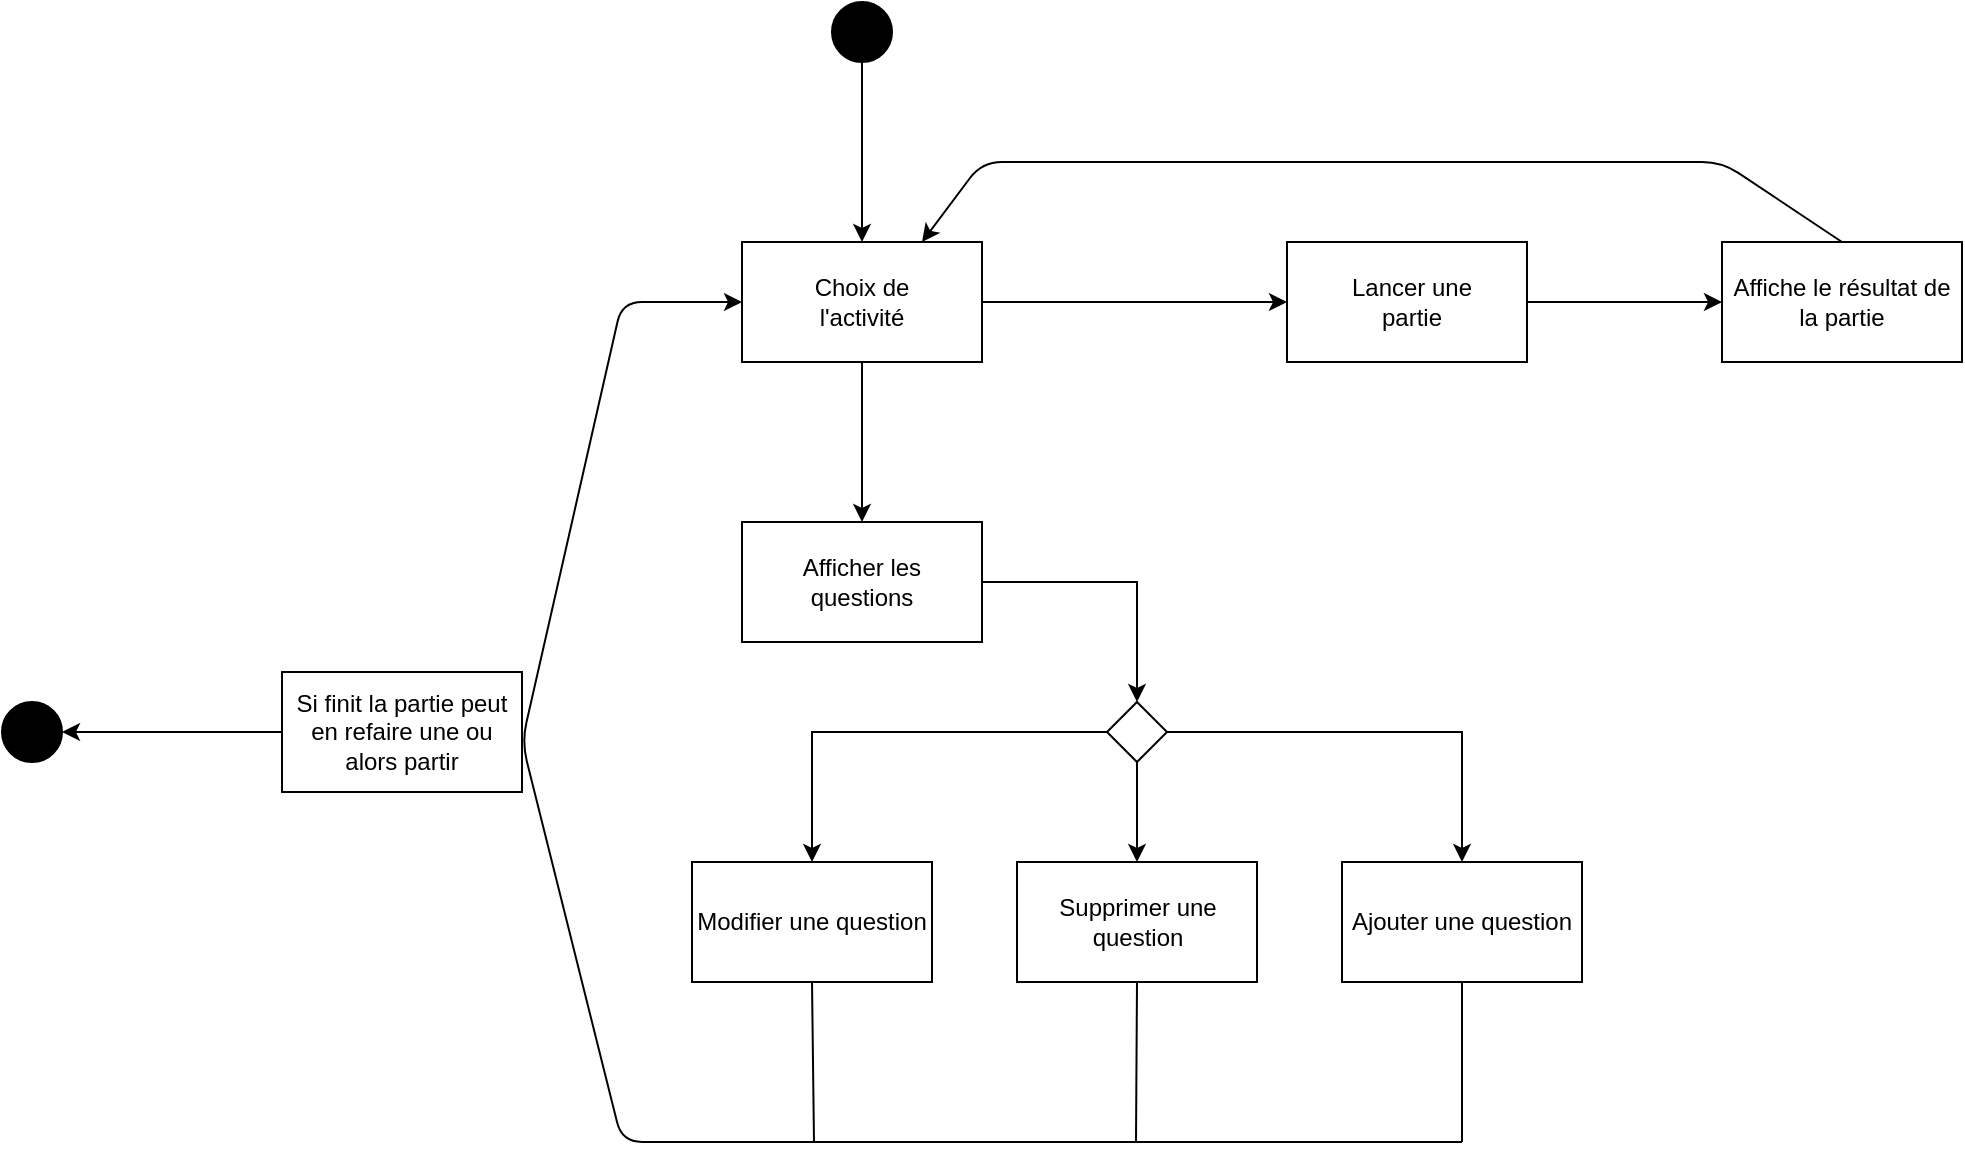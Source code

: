 <mxfile version="10.6.7" type="device"><diagram id="wfPfZRd0mril3iqNmDpd" name="Page-1"><mxGraphModel dx="2270" dy="761" grid="1" gridSize="10" guides="1" tooltips="1" connect="1" arrows="1" fold="1" page="1" pageScale="1" pageWidth="827" pageHeight="1169" math="0" shadow="0"><root><mxCell id="0"/><mxCell id="1" parent="0"/><mxCell id="E8PjY0DmSz76LBbST-l6-32" style="edgeStyle=orthogonalEdgeStyle;rounded=0;orthogonalLoop=1;jettySize=auto;html=1;exitX=0.5;exitY=1;exitDx=0;exitDy=0;entryX=0.5;entryY=0;entryDx=0;entryDy=0;" edge="1" parent="1" source="E8PjY0DmSz76LBbST-l6-22" target="E8PjY0DmSz76LBbST-l6-31"><mxGeometry relative="1" as="geometry"/></mxCell><mxCell id="E8PjY0DmSz76LBbST-l6-22" value="" style="rounded=0;whiteSpace=wrap;html=1;" vertex="1" parent="1"><mxGeometry x="140" y="140" width="120" height="60" as="geometry"/></mxCell><mxCell id="E8PjY0DmSz76LBbST-l6-23" value="Choix de l'activité" style="text;html=1;strokeColor=none;fillColor=none;align=center;verticalAlign=middle;whiteSpace=wrap;rounded=0;" vertex="1" parent="1"><mxGeometry x="165" y="155" width="70" height="30" as="geometry"/></mxCell><mxCell id="E8PjY0DmSz76LBbST-l6-29" value="Afficher les questions" style="text;html=1;align=center;verticalAlign=middle;whiteSpace=wrap;rounded=0;" vertex="1" parent="1"><mxGeometry x="165" y="295" width="70" height="30" as="geometry"/></mxCell><mxCell id="E8PjY0DmSz76LBbST-l6-24" value="" style="ellipse;whiteSpace=wrap;html=1;aspect=fixed;fillColor=#000000;" vertex="1" parent="1"><mxGeometry x="185" y="20" width="30" height="30" as="geometry"/></mxCell><mxCell id="E8PjY0DmSz76LBbST-l6-25" value="" style="endArrow=classic;html=1;exitX=0.5;exitY=1;exitDx=0;exitDy=0;entryX=0.5;entryY=0;entryDx=0;entryDy=0;" edge="1" parent="1" source="E8PjY0DmSz76LBbST-l6-24" target="E8PjY0DmSz76LBbST-l6-22"><mxGeometry width="50" height="50" relative="1" as="geometry"><mxPoint x="140" y="270" as="sourcePoint"/><mxPoint x="200" y="140" as="targetPoint"/></mxGeometry></mxCell><mxCell id="E8PjY0DmSz76LBbST-l6-26" value="" style="endArrow=classic;html=1;exitX=1;exitY=0.5;exitDx=0;exitDy=0;entryX=0;entryY=0.5;entryDx=0;entryDy=0;" edge="1" parent="1" source="E8PjY0DmSz76LBbST-l6-22" target="E8PjY0DmSz76LBbST-l6-27"><mxGeometry width="50" height="50" relative="1" as="geometry"><mxPoint x="140" y="270" as="sourcePoint"/><mxPoint x="370" y="170" as="targetPoint"/></mxGeometry></mxCell><mxCell id="E8PjY0DmSz76LBbST-l6-43" style="edgeStyle=orthogonalEdgeStyle;rounded=0;orthogonalLoop=1;jettySize=auto;html=1;exitX=1;exitY=0.5;exitDx=0;exitDy=0;entryX=0;entryY=0.5;entryDx=0;entryDy=0;" edge="1" parent="1" source="E8PjY0DmSz76LBbST-l6-27" target="E8PjY0DmSz76LBbST-l6-42"><mxGeometry relative="1" as="geometry"/></mxCell><mxCell id="E8PjY0DmSz76LBbST-l6-27" value="" style="rounded=0;whiteSpace=wrap;html=1;fillColor=#ffffff;" vertex="1" parent="1"><mxGeometry x="412.5" y="140" width="120" height="60" as="geometry"/></mxCell><mxCell id="E8PjY0DmSz76LBbST-l6-28" value="Lancer une partie" style="text;html=1;strokeColor=none;fillColor=none;align=center;verticalAlign=middle;whiteSpace=wrap;rounded=0;" vertex="1" parent="1"><mxGeometry x="430" y="160" width="90" height="20" as="geometry"/></mxCell><mxCell id="E8PjY0DmSz76LBbST-l6-37" style="edgeStyle=orthogonalEdgeStyle;rounded=0;orthogonalLoop=1;jettySize=auto;html=1;exitX=1;exitY=0.5;exitDx=0;exitDy=0;entryX=0.5;entryY=0;entryDx=0;entryDy=0;" edge="1" parent="1" source="E8PjY0DmSz76LBbST-l6-31" target="E8PjY0DmSz76LBbST-l6-36"><mxGeometry relative="1" as="geometry"/></mxCell><mxCell id="E8PjY0DmSz76LBbST-l6-31" value="" style="rounded=0;whiteSpace=wrap;html=1;fillColor=none;" vertex="1" parent="1"><mxGeometry x="140" y="280" width="120" height="60" as="geometry"/></mxCell><mxCell id="E8PjY0DmSz76LBbST-l6-33" value="Modifier une question" style="rounded=0;whiteSpace=wrap;html=1;fillColor=none;" vertex="1" parent="1"><mxGeometry x="115" y="450" width="120" height="60" as="geometry"/></mxCell><mxCell id="E8PjY0DmSz76LBbST-l6-34" value="Supprimer une question" style="rounded=0;whiteSpace=wrap;html=1;fillColor=none;" vertex="1" parent="1"><mxGeometry x="277.5" y="450" width="120" height="60" as="geometry"/></mxCell><mxCell id="E8PjY0DmSz76LBbST-l6-35" value="Ajouter une question" style="rounded=0;whiteSpace=wrap;html=1;fillColor=none;" vertex="1" parent="1"><mxGeometry x="440" y="450" width="120" height="60" as="geometry"/></mxCell><mxCell id="E8PjY0DmSz76LBbST-l6-38" style="edgeStyle=orthogonalEdgeStyle;rounded=0;orthogonalLoop=1;jettySize=auto;html=1;exitX=0;exitY=0.5;exitDx=0;exitDy=0;entryX=0.5;entryY=0;entryDx=0;entryDy=0;" edge="1" parent="1" source="E8PjY0DmSz76LBbST-l6-36" target="E8PjY0DmSz76LBbST-l6-33"><mxGeometry relative="1" as="geometry"/></mxCell><mxCell id="E8PjY0DmSz76LBbST-l6-40" style="edgeStyle=orthogonalEdgeStyle;rounded=0;orthogonalLoop=1;jettySize=auto;html=1;exitX=1;exitY=0.5;exitDx=0;exitDy=0;entryX=0.5;entryY=0;entryDx=0;entryDy=0;" edge="1" parent="1" source="E8PjY0DmSz76LBbST-l6-36" target="E8PjY0DmSz76LBbST-l6-35"><mxGeometry relative="1" as="geometry"/></mxCell><mxCell id="E8PjY0DmSz76LBbST-l6-41" style="edgeStyle=orthogonalEdgeStyle;rounded=0;orthogonalLoop=1;jettySize=auto;html=1;exitX=0.5;exitY=1;exitDx=0;exitDy=0;entryX=0.5;entryY=0;entryDx=0;entryDy=0;" edge="1" parent="1" source="E8PjY0DmSz76LBbST-l6-36" target="E8PjY0DmSz76LBbST-l6-34"><mxGeometry relative="1" as="geometry"/></mxCell><mxCell id="E8PjY0DmSz76LBbST-l6-36" value="" style="rhombus;whiteSpace=wrap;html=1;fillColor=none;" vertex="1" parent="1"><mxGeometry x="322.5" y="370" width="30" height="30" as="geometry"/></mxCell><mxCell id="E8PjY0DmSz76LBbST-l6-42" value="Affiche le résultat de la partie" style="rounded=0;whiteSpace=wrap;html=1;fillColor=none;" vertex="1" parent="1"><mxGeometry x="630" y="140" width="120" height="60" as="geometry"/></mxCell><mxCell id="E8PjY0DmSz76LBbST-l6-46" value="" style="endArrow=classic;html=1;exitX=0.5;exitY=0;exitDx=0;exitDy=0;entryX=0.75;entryY=0;entryDx=0;entryDy=0;" edge="1" parent="1" source="E8PjY0DmSz76LBbST-l6-42" target="E8PjY0DmSz76LBbST-l6-22"><mxGeometry width="50" height="50" relative="1" as="geometry"><mxPoint x="120" y="580" as="sourcePoint"/><mxPoint x="170" y="530" as="targetPoint"/><Array as="points"><mxPoint x="630" y="100"/><mxPoint x="260" y="100"/></Array></mxGeometry></mxCell><mxCell id="E8PjY0DmSz76LBbST-l6-47" value="" style="endArrow=none;html=1;entryX=0.5;entryY=1;entryDx=0;entryDy=0;" edge="1" parent="1" target="E8PjY0DmSz76LBbST-l6-33"><mxGeometry width="50" height="50" relative="1" as="geometry"><mxPoint x="176" y="590" as="sourcePoint"/><mxPoint x="170" y="530" as="targetPoint"/></mxGeometry></mxCell><mxCell id="E8PjY0DmSz76LBbST-l6-48" value="" style="endArrow=none;html=1;entryX=0.5;entryY=1;entryDx=0;entryDy=0;" edge="1" parent="1" target="E8PjY0DmSz76LBbST-l6-34"><mxGeometry width="50" height="50" relative="1" as="geometry"><mxPoint x="337" y="590" as="sourcePoint"/><mxPoint x="170" y="610" as="targetPoint"/></mxGeometry></mxCell><mxCell id="E8PjY0DmSz76LBbST-l6-49" value="" style="endArrow=none;html=1;entryX=0.5;entryY=1;entryDx=0;entryDy=0;" edge="1" parent="1" target="E8PjY0DmSz76LBbST-l6-35"><mxGeometry width="50" height="50" relative="1" as="geometry"><mxPoint x="500" y="590" as="sourcePoint"/><mxPoint x="170" y="610" as="targetPoint"/></mxGeometry></mxCell><mxCell id="E8PjY0DmSz76LBbST-l6-51" value="" style="endArrow=classic;html=1;entryX=0;entryY=0.5;entryDx=0;entryDy=0;" edge="1" parent="1" target="E8PjY0DmSz76LBbST-l6-22"><mxGeometry width="50" height="50" relative="1" as="geometry"><mxPoint x="500" y="590" as="sourcePoint"/><mxPoint x="60" y="111.143" as="targetPoint"/><Array as="points"><mxPoint x="80" y="590"/><mxPoint x="30" y="390"/><mxPoint x="80" y="170"/></Array></mxGeometry></mxCell><mxCell id="E8PjY0DmSz76LBbST-l6-52" value="Si finit la partie peut en refaire une ou alors partir" style="rounded=0;whiteSpace=wrap;html=1;fillColor=none;" vertex="1" parent="1"><mxGeometry x="-90" y="355" width="120" height="60" as="geometry"/></mxCell><mxCell id="E8PjY0DmSz76LBbST-l6-55" value="" style="endArrow=classic;html=1;exitX=0;exitY=0.5;exitDx=0;exitDy=0;" edge="1" parent="1" source="E8PjY0DmSz76LBbST-l6-52"><mxGeometry width="50" height="50" relative="1" as="geometry"><mxPoint x="-130" y="380" as="sourcePoint"/><mxPoint x="-200" y="385" as="targetPoint"/></mxGeometry></mxCell><mxCell id="E8PjY0DmSz76LBbST-l6-56" value="" style="ellipse;whiteSpace=wrap;html=1;aspect=fixed;fillColor=#000000;" vertex="1" parent="1"><mxGeometry x="-230" y="370" width="30" height="30" as="geometry"/></mxCell></root></mxGraphModel></diagram></mxfile>